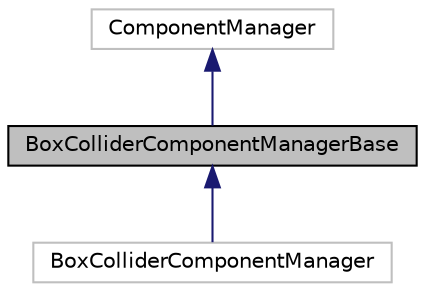 digraph "BoxColliderComponentManagerBase"
{
 // LATEX_PDF_SIZE
  edge [fontname="Helvetica",fontsize="10",labelfontname="Helvetica",labelfontsize="10"];
  node [fontname="Helvetica",fontsize="10",shape=record];
  Node1 [label="BoxColliderComponentManagerBase",height=0.2,width=0.4,color="black", fillcolor="grey75", style="filled", fontcolor="black",tooltip=" "];
  Node2 -> Node1 [dir="back",color="midnightblue",fontsize="10",style="solid",fontname="Helvetica"];
  Node2 [label="ComponentManager",height=0.2,width=0.4,color="grey75", fillcolor="white", style="filled",URL="$class_component_manager.html",tooltip=" "];
  Node1 -> Node3 [dir="back",color="midnightblue",fontsize="10",style="solid",fontname="Helvetica"];
  Node3 [label="BoxColliderComponentManager",height=0.2,width=0.4,color="grey75", fillcolor="white", style="filled",URL="$class_box_collider_component_manager.html",tooltip=" "];
}
